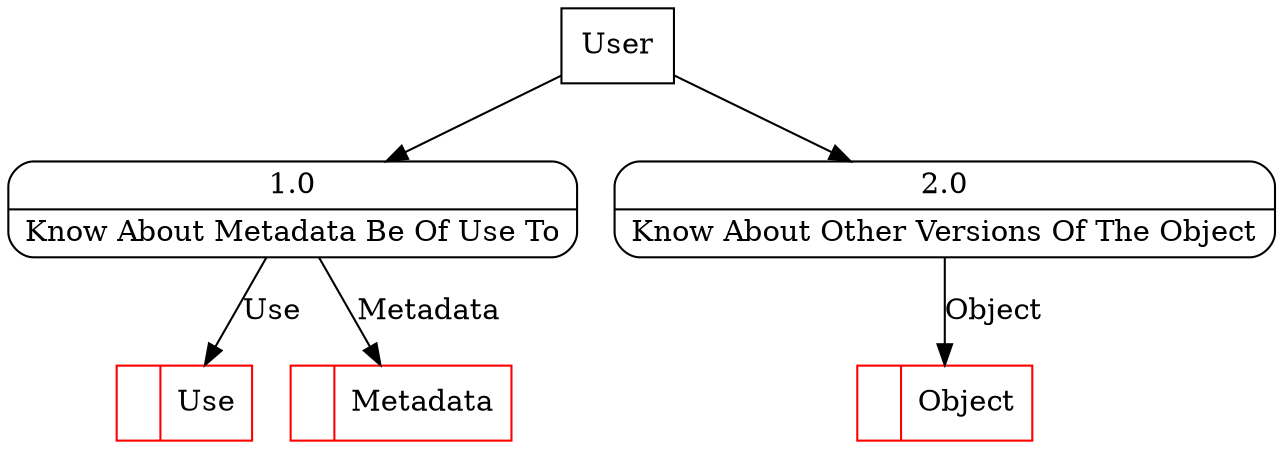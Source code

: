 digraph dfd2{ 
node[shape=record]
200 [label="<f0>  |<f1> Use " color=red];
201 [label="<f0>  |<f1> Metadata " color=red];
202 [label="<f0>  |<f1> Object " color=red];
203 [label="User" shape=box];
204 [label="{<f0> 1.0|<f1> Know About Metadata Be Of Use To }" shape=Mrecord];
205 [label="{<f0> 2.0|<f1> Know About Other Versions Of The Object }" shape=Mrecord];
203 -> 204
203 -> 205
204 -> 201 [label="Metadata"]
204 -> 200 [label="Use"]
205 -> 202 [label="Object"]
}